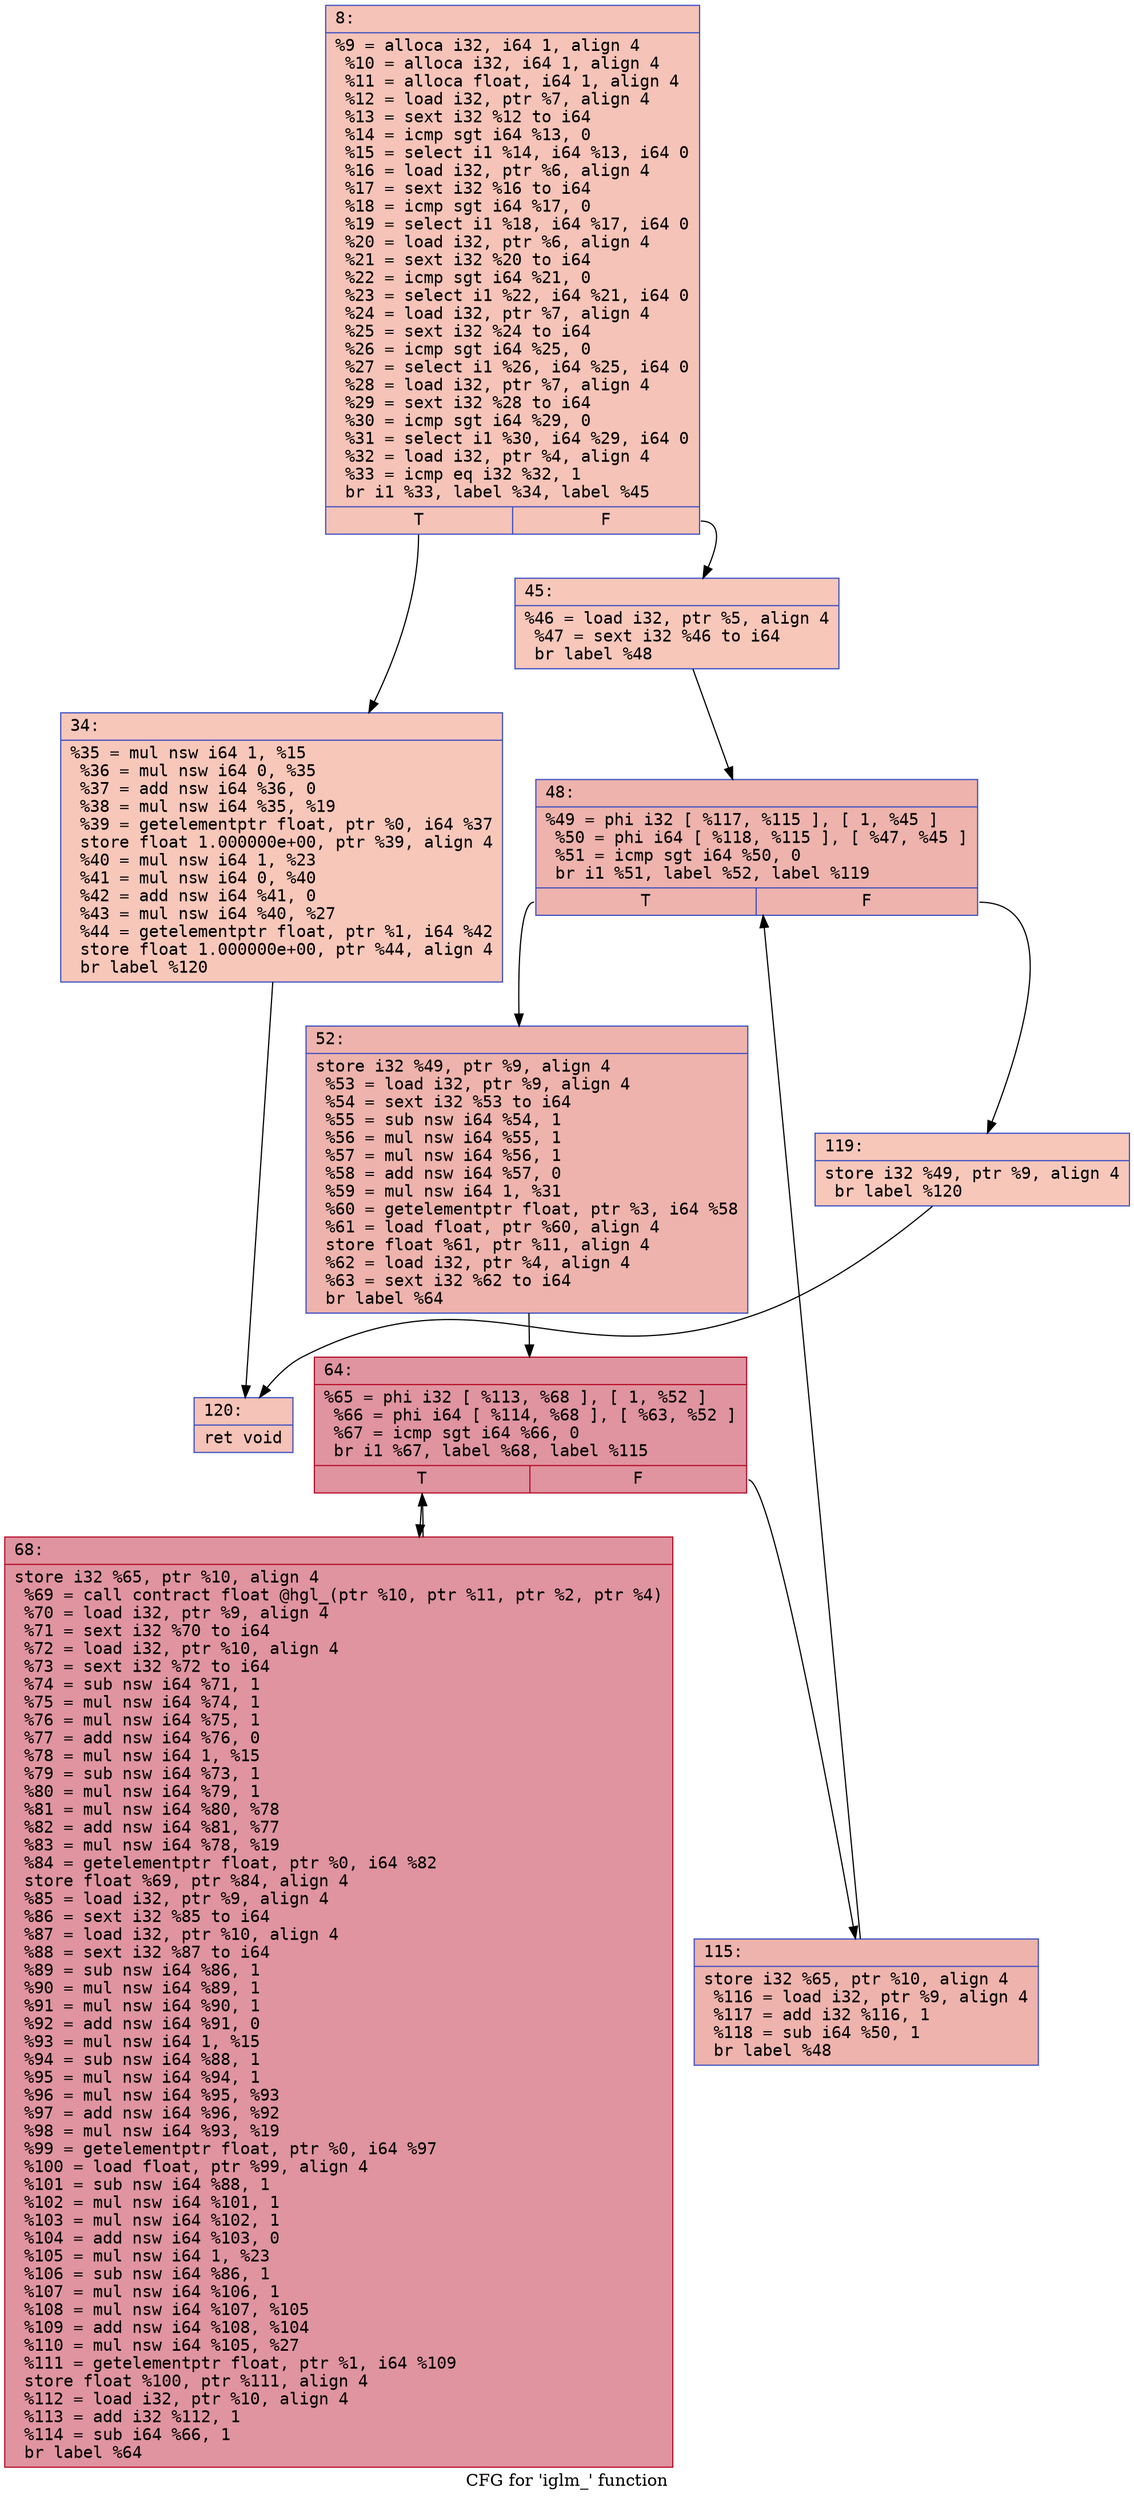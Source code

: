 digraph "CFG for 'iglm_' function" {
	label="CFG for 'iglm_' function";

	Node0x55ec1737f4a0 [shape=record,color="#3d50c3ff", style=filled, fillcolor="#e8765c70" fontname="Courier",label="{8:\l|  %9 = alloca i32, i64 1, align 4\l  %10 = alloca i32, i64 1, align 4\l  %11 = alloca float, i64 1, align 4\l  %12 = load i32, ptr %7, align 4\l  %13 = sext i32 %12 to i64\l  %14 = icmp sgt i64 %13, 0\l  %15 = select i1 %14, i64 %13, i64 0\l  %16 = load i32, ptr %6, align 4\l  %17 = sext i32 %16 to i64\l  %18 = icmp sgt i64 %17, 0\l  %19 = select i1 %18, i64 %17, i64 0\l  %20 = load i32, ptr %6, align 4\l  %21 = sext i32 %20 to i64\l  %22 = icmp sgt i64 %21, 0\l  %23 = select i1 %22, i64 %21, i64 0\l  %24 = load i32, ptr %7, align 4\l  %25 = sext i32 %24 to i64\l  %26 = icmp sgt i64 %25, 0\l  %27 = select i1 %26, i64 %25, i64 0\l  %28 = load i32, ptr %7, align 4\l  %29 = sext i32 %28 to i64\l  %30 = icmp sgt i64 %29, 0\l  %31 = select i1 %30, i64 %29, i64 0\l  %32 = load i32, ptr %4, align 4\l  %33 = icmp eq i32 %32, 1\l  br i1 %33, label %34, label %45\l|{<s0>T|<s1>F}}"];
	Node0x55ec1737f4a0:s0 -> Node0x55ec173804a0[tooltip="8 -> 34\nProbability 50.00%" ];
	Node0x55ec1737f4a0:s1 -> Node0x55ec173804f0[tooltip="8 -> 45\nProbability 50.00%" ];
	Node0x55ec173804a0 [shape=record,color="#3d50c3ff", style=filled, fillcolor="#ec7f6370" fontname="Courier",label="{34:\l|  %35 = mul nsw i64 1, %15\l  %36 = mul nsw i64 0, %35\l  %37 = add nsw i64 %36, 0\l  %38 = mul nsw i64 %35, %19\l  %39 = getelementptr float, ptr %0, i64 %37\l  store float 1.000000e+00, ptr %39, align 4\l  %40 = mul nsw i64 1, %23\l  %41 = mul nsw i64 0, %40\l  %42 = add nsw i64 %41, 0\l  %43 = mul nsw i64 %40, %27\l  %44 = getelementptr float, ptr %1, i64 %42\l  store float 1.000000e+00, ptr %44, align 4\l  br label %120\l}"];
	Node0x55ec173804a0 -> Node0x55ec17380cf0[tooltip="34 -> 120\nProbability 100.00%" ];
	Node0x55ec173804f0 [shape=record,color="#3d50c3ff", style=filled, fillcolor="#ec7f6370" fontname="Courier",label="{45:\l|  %46 = load i32, ptr %5, align 4\l  %47 = sext i32 %46 to i64\l  br label %48\l}"];
	Node0x55ec173804f0 -> Node0x55ec17380ea0[tooltip="45 -> 48\nProbability 100.00%" ];
	Node0x55ec17380ea0 [shape=record,color="#3d50c3ff", style=filled, fillcolor="#d6524470" fontname="Courier",label="{48:\l|  %49 = phi i32 [ %117, %115 ], [ 1, %45 ]\l  %50 = phi i64 [ %118, %115 ], [ %47, %45 ]\l  %51 = icmp sgt i64 %50, 0\l  br i1 %51, label %52, label %119\l|{<s0>T|<s1>F}}"];
	Node0x55ec17380ea0:s0 -> Node0x55ec173811c0[tooltip="48 -> 52\nProbability 96.88%" ];
	Node0x55ec17380ea0:s1 -> Node0x55ec17381210[tooltip="48 -> 119\nProbability 3.12%" ];
	Node0x55ec173811c0 [shape=record,color="#3d50c3ff", style=filled, fillcolor="#d6524470" fontname="Courier",label="{52:\l|  store i32 %49, ptr %9, align 4\l  %53 = load i32, ptr %9, align 4\l  %54 = sext i32 %53 to i64\l  %55 = sub nsw i64 %54, 1\l  %56 = mul nsw i64 %55, 1\l  %57 = mul nsw i64 %56, 1\l  %58 = add nsw i64 %57, 0\l  %59 = mul nsw i64 1, %31\l  %60 = getelementptr float, ptr %3, i64 %58\l  %61 = load float, ptr %60, align 4\l  store float %61, ptr %11, align 4\l  %62 = load i32, ptr %4, align 4\l  %63 = sext i32 %62 to i64\l  br label %64\l}"];
	Node0x55ec173811c0 -> Node0x55ec173852c0[tooltip="52 -> 64\nProbability 100.00%" ];
	Node0x55ec173852c0 [shape=record,color="#b70d28ff", style=filled, fillcolor="#b70d2870" fontname="Courier",label="{64:\l|  %65 = phi i32 [ %113, %68 ], [ 1, %52 ]\l  %66 = phi i64 [ %114, %68 ], [ %63, %52 ]\l  %67 = icmp sgt i64 %66, 0\l  br i1 %67, label %68, label %115\l|{<s0>T|<s1>F}}"];
	Node0x55ec173852c0:s0 -> Node0x55ec17385380[tooltip="64 -> 68\nProbability 96.88%" ];
	Node0x55ec173852c0:s1 -> Node0x55ec17380f60[tooltip="64 -> 115\nProbability 3.12%" ];
	Node0x55ec17385380 [shape=record,color="#b70d28ff", style=filled, fillcolor="#b70d2870" fontname="Courier",label="{68:\l|  store i32 %65, ptr %10, align 4\l  %69 = call contract float @hgl_(ptr %10, ptr %11, ptr %2, ptr %4)\l  %70 = load i32, ptr %9, align 4\l  %71 = sext i32 %70 to i64\l  %72 = load i32, ptr %10, align 4\l  %73 = sext i32 %72 to i64\l  %74 = sub nsw i64 %71, 1\l  %75 = mul nsw i64 %74, 1\l  %76 = mul nsw i64 %75, 1\l  %77 = add nsw i64 %76, 0\l  %78 = mul nsw i64 1, %15\l  %79 = sub nsw i64 %73, 1\l  %80 = mul nsw i64 %79, 1\l  %81 = mul nsw i64 %80, %78\l  %82 = add nsw i64 %81, %77\l  %83 = mul nsw i64 %78, %19\l  %84 = getelementptr float, ptr %0, i64 %82\l  store float %69, ptr %84, align 4\l  %85 = load i32, ptr %9, align 4\l  %86 = sext i32 %85 to i64\l  %87 = load i32, ptr %10, align 4\l  %88 = sext i32 %87 to i64\l  %89 = sub nsw i64 %86, 1\l  %90 = mul nsw i64 %89, 1\l  %91 = mul nsw i64 %90, 1\l  %92 = add nsw i64 %91, 0\l  %93 = mul nsw i64 1, %15\l  %94 = sub nsw i64 %88, 1\l  %95 = mul nsw i64 %94, 1\l  %96 = mul nsw i64 %95, %93\l  %97 = add nsw i64 %96, %92\l  %98 = mul nsw i64 %93, %19\l  %99 = getelementptr float, ptr %0, i64 %97\l  %100 = load float, ptr %99, align 4\l  %101 = sub nsw i64 %88, 1\l  %102 = mul nsw i64 %101, 1\l  %103 = mul nsw i64 %102, 1\l  %104 = add nsw i64 %103, 0\l  %105 = mul nsw i64 1, %23\l  %106 = sub nsw i64 %86, 1\l  %107 = mul nsw i64 %106, 1\l  %108 = mul nsw i64 %107, %105\l  %109 = add nsw i64 %108, %104\l  %110 = mul nsw i64 %105, %27\l  %111 = getelementptr float, ptr %1, i64 %109\l  store float %100, ptr %111, align 4\l  %112 = load i32, ptr %10, align 4\l  %113 = add i32 %112, 1\l  %114 = sub i64 %66, 1\l  br label %64\l}"];
	Node0x55ec17385380 -> Node0x55ec173852c0[tooltip="68 -> 64\nProbability 100.00%" ];
	Node0x55ec17380f60 [shape=record,color="#3d50c3ff", style=filled, fillcolor="#d6524470" fontname="Courier",label="{115:\l|  store i32 %65, ptr %10, align 4\l  %116 = load i32, ptr %9, align 4\l  %117 = add i32 %116, 1\l  %118 = sub i64 %50, 1\l  br label %48\l}"];
	Node0x55ec17380f60 -> Node0x55ec17380ea0[tooltip="115 -> 48\nProbability 100.00%" ];
	Node0x55ec17381210 [shape=record,color="#3d50c3ff", style=filled, fillcolor="#ec7f6370" fontname="Courier",label="{119:\l|  store i32 %49, ptr %9, align 4\l  br label %120\l}"];
	Node0x55ec17381210 -> Node0x55ec17380cf0[tooltip="119 -> 120\nProbability 100.00%" ];
	Node0x55ec17380cf0 [shape=record,color="#3d50c3ff", style=filled, fillcolor="#e8765c70" fontname="Courier",label="{120:\l|  ret void\l}"];
}
